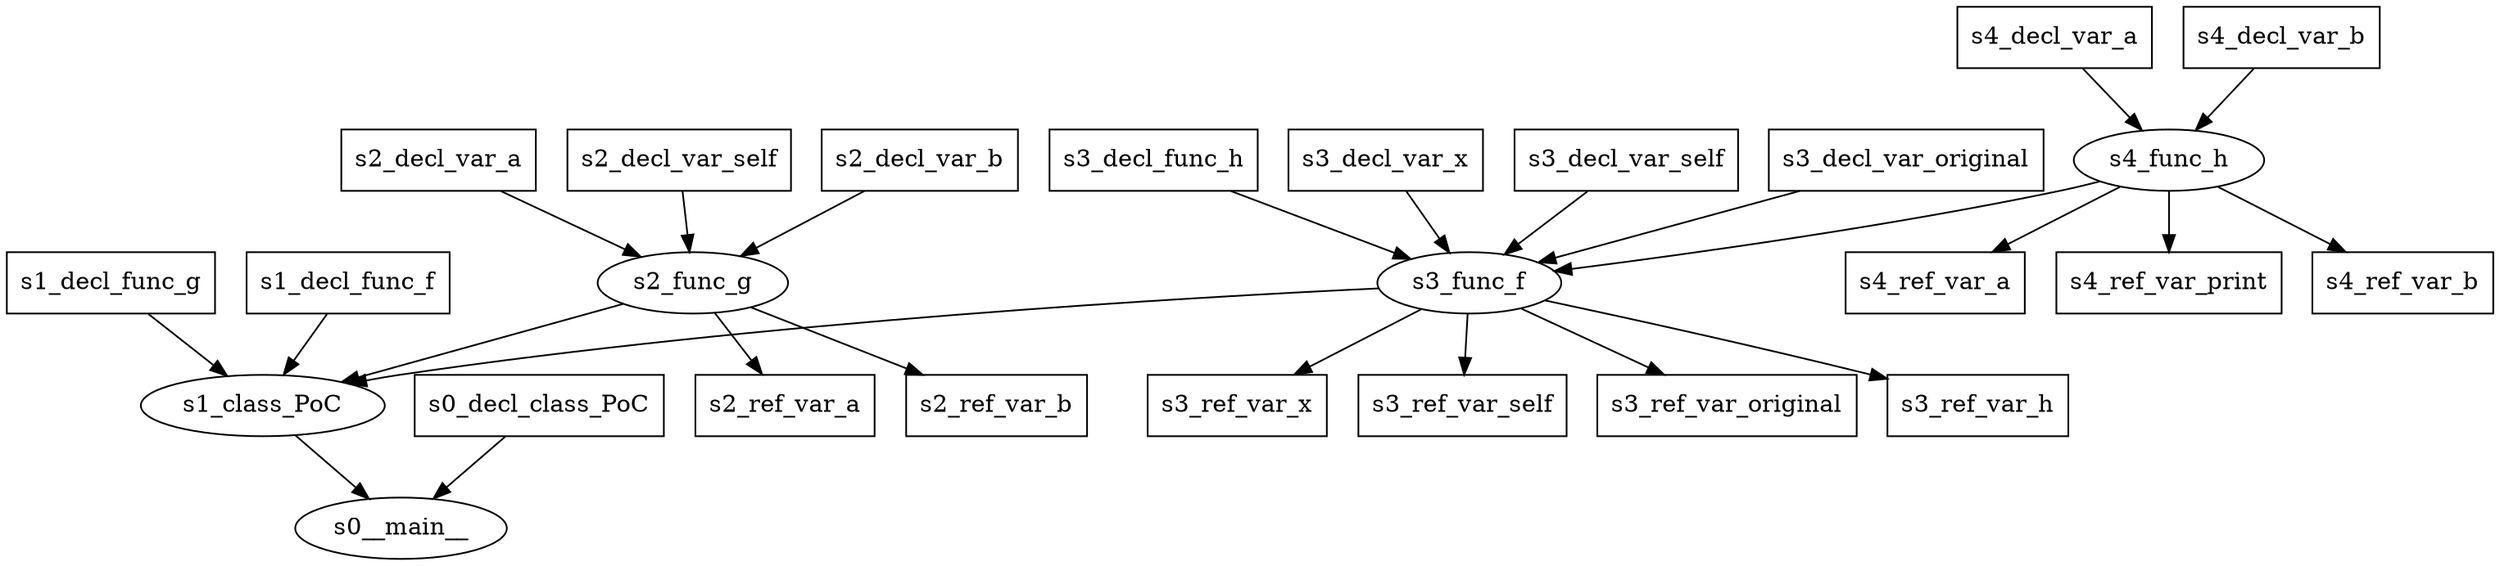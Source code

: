 digraph {
	s0__main__
	s1_class_PoC
	s2_func_g
	s3_func_f
	s4_func_h
	s1_class_PoC -> s0__main__
	s2_func_g -> s1_class_PoC
	s3_func_f -> s1_class_PoC
	s4_func_h -> s3_func_f
	s0_decl_class_PoC [shape=box]
	s0_decl_class_PoC -> s0__main__
	s1_decl_func_f [shape=box]
	s1_decl_func_f -> s1_class_PoC
	s1_decl_func_g [shape=box]
	s1_decl_func_g -> s1_class_PoC
	s2_decl_var_a [shape=box]
	s2_decl_var_a -> s2_func_g
	s2_decl_var_self [shape=box]
	s2_decl_var_self -> s2_func_g
	s2_decl_var_b [shape=box]
	s2_decl_var_b -> s2_func_g
	s3_decl_func_h [shape=box]
	s3_decl_func_h -> s3_func_f
	s3_decl_var_x [shape=box]
	s3_decl_var_x -> s3_func_f
	s3_decl_var_self [shape=box]
	s3_decl_var_self -> s3_func_f
	s3_decl_var_original [shape=box]
	s3_decl_var_original -> s3_func_f
	s4_decl_var_a [shape=box]
	s4_decl_var_a -> s4_func_h
	s4_decl_var_b [shape=box]
	s4_decl_var_b -> s4_func_h
	s2_ref_var_a [shape=box]
	s2_func_g -> s2_ref_var_a
	s2_ref_var_b [shape=box]
	s2_func_g -> s2_ref_var_b
	s3_ref_var_x [shape=box]
	s3_func_f -> s3_ref_var_x
	s3_ref_var_self [shape=box]
	s3_func_f -> s3_ref_var_self
	s3_ref_var_original [shape=box]
	s3_func_f -> s3_ref_var_original
	s3_ref_var_h [shape=box]
	s3_func_f -> s3_ref_var_h
	s4_ref_var_a [shape=box]
	s4_func_h -> s4_ref_var_a
	s4_ref_var_print [shape=box]
	s4_func_h -> s4_ref_var_print
	s4_ref_var_b [shape=box]
	s4_func_h -> s4_ref_var_b
}
